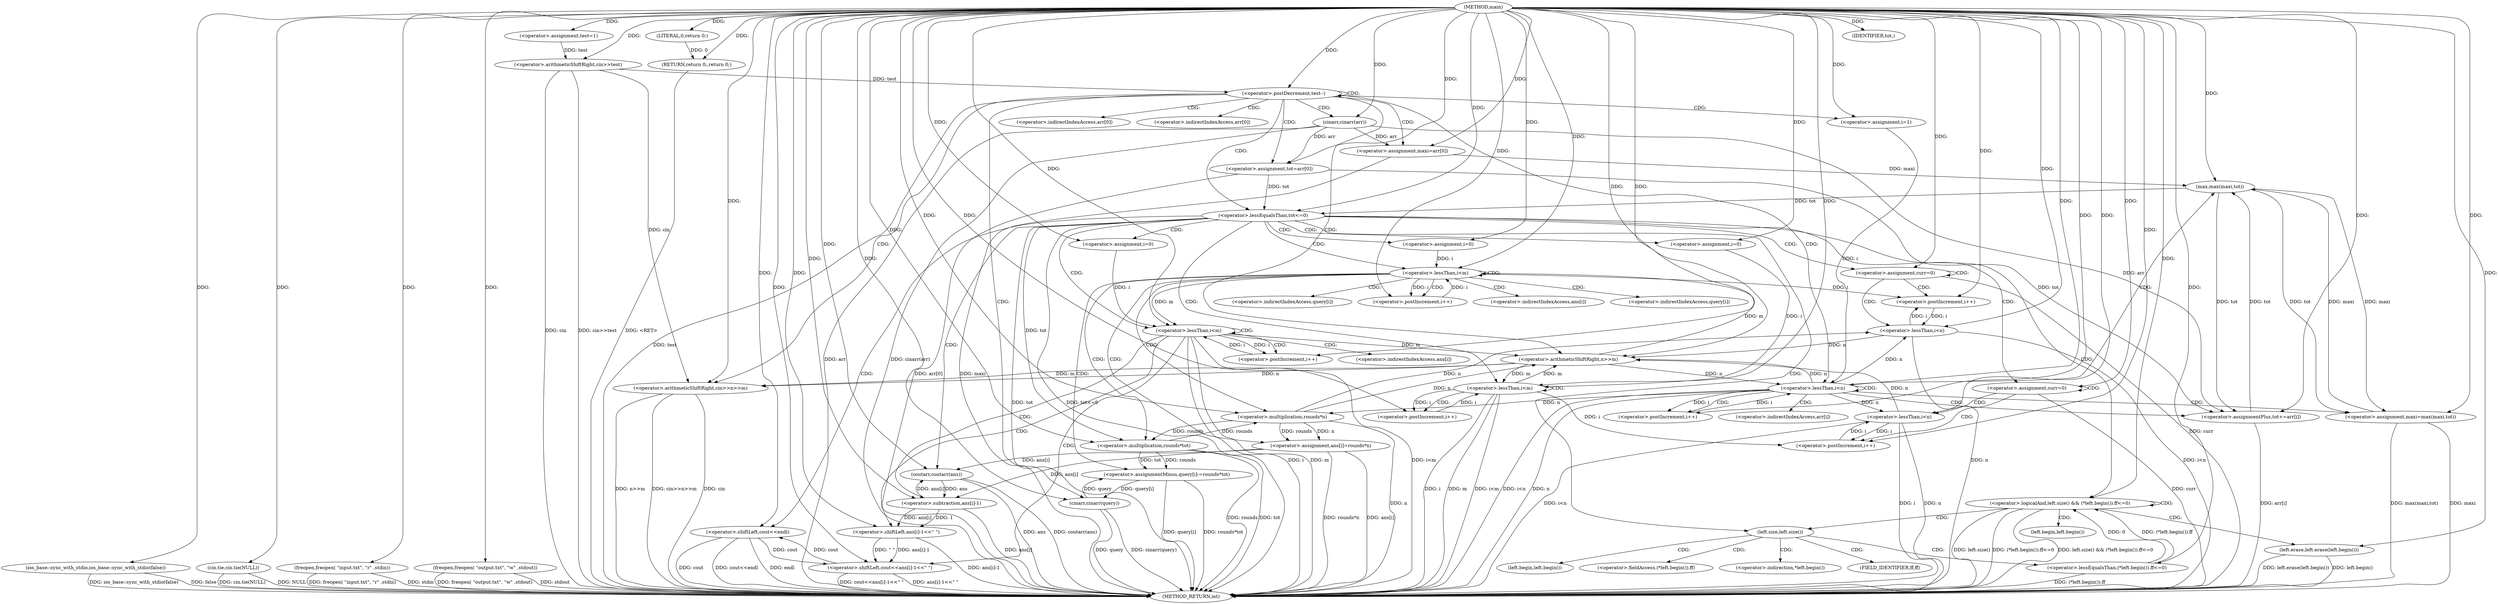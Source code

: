 digraph "main" {  
"1000112" [label = "(METHOD,main)" ]
"1000361" [label = "(METHOD_RETURN,int)" ]
"1000114" [label = "(ios_base::sync_with_stdio,ios_base::sync_with_stdio(false))" ]
"1000116" [label = "(cin.tie,cin.tie(NULL))" ]
"1000118" [label = "(freopen,freopen( \"input.txt\", \"r\" ,stdin))" ]
"1000122" [label = "(freopen,freopen( \"output.txt\", \"w\" ,stdout))" ]
"1000127" [label = "(<operator>.assignment,test=1)" ]
"1000130" [label = "(<operator>.arithmeticShiftRight,cin>>test)" ]
"1000359" [label = "(RETURN,return 0;,return 0;)" ]
"1000134" [label = "(<operator>.postDecrement,test--)" ]
"1000360" [label = "(LITERAL,0,return 0;)" ]
"1000139" [label = "(<operator>.arithmeticShiftRight,cin>>n>>m)" ]
"1000145" [label = "(cinarr,cinarr(arr))" ]
"1000148" [label = "(cinarr,cinarr(query))" ]
"1000151" [label = "(<operator>.assignment,maxi=arr[0])" ]
"1000157" [label = "(<operator>.assignment,tot=arr[0])" ]
"1000356" [label = "(<operator>.shiftLeft,cout<<endl)" ]
"1000164" [label = "(<operator>.assignment,i=1)" ]
"1000167" [label = "(<operator>.lessThan,i<n)" ]
"1000170" [label = "(<operator>.postIncrement,i++)" ]
"1000184" [label = "(<operator>.lessEqualsThan,tot<=0)" ]
"1000249" [label = "(<operator>.assignment,i=0)" ]
"1000252" [label = "(<operator>.lessThan,i<m)" ]
"1000255" [label = "(<operator>.postIncrement,i++)" ]
"1000279" [label = "(<operator>.logicalAnd,left.size() && (*left.begin()).ff<=0)" ]
"1000296" [label = "(<operator>.assignment,curr=0)" ]
"1000299" [label = "(<operator>.lessThan,i<n)" ]
"1000302" [label = "(<operator>.postIncrement,i++)" ]
"1000338" [label = "(<operator>.assignment,i=0)" ]
"1000341" [label = "(<operator>.lessThan,i<m)" ]
"1000344" [label = "(<operator>.postIncrement,i++)" ]
"1000141" [label = "(<operator>.arithmeticShiftRight,n>>m)" ]
"1000173" [label = "(<operator>.assignmentPlus,tot+=arr[i])" ]
"1000178" [label = "(<operator>.assignment,maxi=max(maxi,tot))" ]
"1000242" [label = "(coutarr,coutarr(ans))" ]
"1000258" [label = "(IDENTIFIER,tot,)" ]
"1000259" [label = "(<operator>.assignment,ans[i]=rounds*n)" ]
"1000266" [label = "(<operator>.assignmentMinus,query[i]-=rounds*tot)" ]
"1000288" [label = "(left.erase,left.erase(left.begin()))" ]
"1000347" [label = "(<operator>.shiftLeft,cout<<ans[i]-1<<\" \")" ]
"1000192" [label = "(<operator>.assignment,i=0)" ]
"1000195" [label = "(<operator>.lessThan,i<m)" ]
"1000198" [label = "(<operator>.postIncrement,i++)" ]
"1000208" [label = "(<operator>.assignment,curr=0)" ]
"1000211" [label = "(<operator>.lessThan,i<n)" ]
"1000214" [label = "(<operator>.postIncrement,i++)" ]
"1000281" [label = "(<operator>.lessEqualsThan,(*left.begin()).ff<=0)" ]
"1000180" [label = "(max,max(maxi,tot))" ]
"1000263" [label = "(<operator>.multiplication,rounds*n)" ]
"1000270" [label = "(<operator>.multiplication,rounds*tot)" ]
"1000349" [label = "(<operator>.shiftLeft,ans[i]-1<<\" \")" ]
"1000350" [label = "(<operator>.subtraction,ans[i]-1)" ]
"1000153" [label = "(<operator>.indirectIndexAccess,arr[0])" ]
"1000159" [label = "(<operator>.indirectIndexAccess,arr[0])" ]
"1000280" [label = "(left.size,left.size())" ]
"1000175" [label = "(<operator>.indirectIndexAccess,arr[i])" ]
"1000260" [label = "(<operator>.indirectIndexAccess,ans[i])" ]
"1000267" [label = "(<operator>.indirectIndexAccess,query[i])" ]
"1000274" [label = "(<operator>.indirectIndexAccess,query[i])" ]
"1000282" [label = "(<operator>.fieldAccess,(*left.begin()).ff)" ]
"1000289" [label = "(left.begin,left.begin())" ]
"1000283" [label = "(<operator>.indirection,*left.begin())" ]
"1000285" [label = "(FIELD_IDENTIFIER,ff,ff)" ]
"1000284" [label = "(left.begin,left.begin())" ]
"1000351" [label = "(<operator>.indirectIndexAccess,ans[i])" ]
  "1000114" -> "1000361"  [ label = "DDG: ios_base::sync_with_stdio(false)"] 
  "1000116" -> "1000361"  [ label = "DDG: cin.tie(NULL)"] 
  "1000118" -> "1000361"  [ label = "DDG: freopen( \"input.txt\", \"r\" ,stdin)"] 
  "1000122" -> "1000361"  [ label = "DDG: freopen( \"output.txt\", \"w\" ,stdout)"] 
  "1000130" -> "1000361"  [ label = "DDG: cin"] 
  "1000130" -> "1000361"  [ label = "DDG: cin>>test"] 
  "1000134" -> "1000361"  [ label = "DDG: test"] 
  "1000139" -> "1000361"  [ label = "DDG: cin"] 
  "1000139" -> "1000361"  [ label = "DDG: n>>m"] 
  "1000139" -> "1000361"  [ label = "DDG: cin>>n>>m"] 
  "1000145" -> "1000361"  [ label = "DDG: arr"] 
  "1000145" -> "1000361"  [ label = "DDG: cinarr(arr)"] 
  "1000148" -> "1000361"  [ label = "DDG: query"] 
  "1000148" -> "1000361"  [ label = "DDG: cinarr(query)"] 
  "1000151" -> "1000361"  [ label = "DDG: maxi"] 
  "1000157" -> "1000361"  [ label = "DDG: arr[0]"] 
  "1000167" -> "1000361"  [ label = "DDG: n"] 
  "1000167" -> "1000361"  [ label = "DDG: i<n"] 
  "1000184" -> "1000361"  [ label = "DDG: tot"] 
  "1000184" -> "1000361"  [ label = "DDG: tot<=0"] 
  "1000279" -> "1000361"  [ label = "DDG: left.size()"] 
  "1000281" -> "1000361"  [ label = "DDG: (*left.begin()).ff"] 
  "1000279" -> "1000361"  [ label = "DDG: (*left.begin()).ff<=0"] 
  "1000279" -> "1000361"  [ label = "DDG: left.size() && (*left.begin()).ff<=0"] 
  "1000296" -> "1000361"  [ label = "DDG: curr"] 
  "1000341" -> "1000361"  [ label = "DDG: i"] 
  "1000341" -> "1000361"  [ label = "DDG: m"] 
  "1000341" -> "1000361"  [ label = "DDG: i<m"] 
  "1000356" -> "1000361"  [ label = "DDG: cout"] 
  "1000356" -> "1000361"  [ label = "DDG: cout<<endl"] 
  "1000350" -> "1000361"  [ label = "DDG: ans[i]"] 
  "1000349" -> "1000361"  [ label = "DDG: ans[i]-1"] 
  "1000347" -> "1000361"  [ label = "DDG: ans[i]-1<<\" \""] 
  "1000347" -> "1000361"  [ label = "DDG: cout<<ans[i]-1<<\" \""] 
  "1000299" -> "1000361"  [ label = "DDG: n"] 
  "1000299" -> "1000361"  [ label = "DDG: i<n"] 
  "1000288" -> "1000361"  [ label = "DDG: left.begin()"] 
  "1000288" -> "1000361"  [ label = "DDG: left.erase(left.begin())"] 
  "1000259" -> "1000361"  [ label = "DDG: ans[i]"] 
  "1000263" -> "1000361"  [ label = "DDG: n"] 
  "1000259" -> "1000361"  [ label = "DDG: rounds*n"] 
  "1000266" -> "1000361"  [ label = "DDG: query[i]"] 
  "1000270" -> "1000361"  [ label = "DDG: rounds"] 
  "1000270" -> "1000361"  [ label = "DDG: tot"] 
  "1000266" -> "1000361"  [ label = "DDG: rounds*tot"] 
  "1000195" -> "1000361"  [ label = "DDG: i"] 
  "1000195" -> "1000361"  [ label = "DDG: m"] 
  "1000195" -> "1000361"  [ label = "DDG: i<m"] 
  "1000208" -> "1000361"  [ label = "DDG: curr"] 
  "1000242" -> "1000361"  [ label = "DDG: ans"] 
  "1000242" -> "1000361"  [ label = "DDG: coutarr(ans)"] 
  "1000211" -> "1000361"  [ label = "DDG: i"] 
  "1000211" -> "1000361"  [ label = "DDG: n"] 
  "1000211" -> "1000361"  [ label = "DDG: i<n"] 
  "1000173" -> "1000361"  [ label = "DDG: arr[i]"] 
  "1000178" -> "1000361"  [ label = "DDG: maxi"] 
  "1000178" -> "1000361"  [ label = "DDG: max(maxi,tot)"] 
  "1000359" -> "1000361"  [ label = "DDG: <RET>"] 
  "1000116" -> "1000361"  [ label = "DDG: NULL"] 
  "1000122" -> "1000361"  [ label = "DDG: stdout"] 
  "1000118" -> "1000361"  [ label = "DDG: stdin"] 
  "1000114" -> "1000361"  [ label = "DDG: false"] 
  "1000356" -> "1000361"  [ label = "DDG: endl"] 
  "1000112" -> "1000127"  [ label = "DDG: "] 
  "1000360" -> "1000359"  [ label = "DDG: 0"] 
  "1000112" -> "1000359"  [ label = "DDG: "] 
  "1000112" -> "1000114"  [ label = "DDG: "] 
  "1000112" -> "1000116"  [ label = "DDG: "] 
  "1000112" -> "1000118"  [ label = "DDG: "] 
  "1000112" -> "1000122"  [ label = "DDG: "] 
  "1000112" -> "1000130"  [ label = "DDG: "] 
  "1000127" -> "1000130"  [ label = "DDG: test"] 
  "1000112" -> "1000360"  [ label = "DDG: "] 
  "1000130" -> "1000134"  [ label = "DDG: test"] 
  "1000112" -> "1000134"  [ label = "DDG: "] 
  "1000145" -> "1000151"  [ label = "DDG: arr"] 
  "1000145" -> "1000157"  [ label = "DDG: arr"] 
  "1000130" -> "1000139"  [ label = "DDG: cin"] 
  "1000112" -> "1000139"  [ label = "DDG: "] 
  "1000141" -> "1000139"  [ label = "DDG: n"] 
  "1000141" -> "1000139"  [ label = "DDG: m"] 
  "1000112" -> "1000145"  [ label = "DDG: "] 
  "1000266" -> "1000148"  [ label = "DDG: query[i]"] 
  "1000112" -> "1000148"  [ label = "DDG: "] 
  "1000112" -> "1000151"  [ label = "DDG: "] 
  "1000112" -> "1000157"  [ label = "DDG: "] 
  "1000112" -> "1000164"  [ label = "DDG: "] 
  "1000112" -> "1000249"  [ label = "DDG: "] 
  "1000112" -> "1000296"  [ label = "DDG: "] 
  "1000112" -> "1000338"  [ label = "DDG: "] 
  "1000347" -> "1000356"  [ label = "DDG: cout"] 
  "1000112" -> "1000356"  [ label = "DDG: "] 
  "1000167" -> "1000141"  [ label = "DDG: n"] 
  "1000299" -> "1000141"  [ label = "DDG: n"] 
  "1000263" -> "1000141"  [ label = "DDG: n"] 
  "1000211" -> "1000141"  [ label = "DDG: n"] 
  "1000112" -> "1000141"  [ label = "DDG: "] 
  "1000341" -> "1000141"  [ label = "DDG: m"] 
  "1000195" -> "1000141"  [ label = "DDG: m"] 
  "1000164" -> "1000167"  [ label = "DDG: i"] 
  "1000170" -> "1000167"  [ label = "DDG: i"] 
  "1000112" -> "1000167"  [ label = "DDG: "] 
  "1000141" -> "1000167"  [ label = "DDG: n"] 
  "1000167" -> "1000170"  [ label = "DDG: i"] 
  "1000112" -> "1000170"  [ label = "DDG: "] 
  "1000145" -> "1000173"  [ label = "DDG: arr"] 
  "1000180" -> "1000178"  [ label = "DDG: tot"] 
  "1000180" -> "1000178"  [ label = "DDG: maxi"] 
  "1000157" -> "1000184"  [ label = "DDG: tot"] 
  "1000180" -> "1000184"  [ label = "DDG: tot"] 
  "1000112" -> "1000184"  [ label = "DDG: "] 
  "1000249" -> "1000252"  [ label = "DDG: i"] 
  "1000255" -> "1000252"  [ label = "DDG: i"] 
  "1000112" -> "1000252"  [ label = "DDG: "] 
  "1000141" -> "1000252"  [ label = "DDG: m"] 
  "1000252" -> "1000255"  [ label = "DDG: i"] 
  "1000112" -> "1000255"  [ label = "DDG: "] 
  "1000112" -> "1000258"  [ label = "DDG: "] 
  "1000263" -> "1000259"  [ label = "DDG: n"] 
  "1000263" -> "1000259"  [ label = "DDG: rounds"] 
  "1000270" -> "1000266"  [ label = "DDG: rounds"] 
  "1000270" -> "1000266"  [ label = "DDG: tot"] 
  "1000112" -> "1000279"  [ label = "DDG: "] 
  "1000281" -> "1000279"  [ label = "DDG: (*left.begin()).ff"] 
  "1000281" -> "1000279"  [ label = "DDG: 0"] 
  "1000302" -> "1000299"  [ label = "DDG: i"] 
  "1000112" -> "1000299"  [ label = "DDG: "] 
  "1000167" -> "1000299"  [ label = "DDG: n"] 
  "1000263" -> "1000299"  [ label = "DDG: n"] 
  "1000252" -> "1000302"  [ label = "DDG: i"] 
  "1000299" -> "1000302"  [ label = "DDG: i"] 
  "1000112" -> "1000302"  [ label = "DDG: "] 
  "1000338" -> "1000341"  [ label = "DDG: i"] 
  "1000344" -> "1000341"  [ label = "DDG: i"] 
  "1000112" -> "1000341"  [ label = "DDG: "] 
  "1000252" -> "1000341"  [ label = "DDG: m"] 
  "1000341" -> "1000344"  [ label = "DDG: i"] 
  "1000112" -> "1000344"  [ label = "DDG: "] 
  "1000157" -> "1000173"  [ label = "DDG: tot"] 
  "1000180" -> "1000173"  [ label = "DDG: tot"] 
  "1000112" -> "1000173"  [ label = "DDG: "] 
  "1000112" -> "1000178"  [ label = "DDG: "] 
  "1000112" -> "1000192"  [ label = "DDG: "] 
  "1000112" -> "1000208"  [ label = "DDG: "] 
  "1000350" -> "1000242"  [ label = "DDG: ans[i]"] 
  "1000259" -> "1000242"  [ label = "DDG: ans[i]"] 
  "1000112" -> "1000242"  [ label = "DDG: "] 
  "1000148" -> "1000266"  [ label = "DDG: query"] 
  "1000112" -> "1000281"  [ label = "DDG: "] 
  "1000112" -> "1000288"  [ label = "DDG: "] 
  "1000356" -> "1000347"  [ label = "DDG: cout"] 
  "1000112" -> "1000347"  [ label = "DDG: "] 
  "1000349" -> "1000347"  [ label = "DDG: \" \""] 
  "1000349" -> "1000347"  [ label = "DDG: ans[i]-1"] 
  "1000151" -> "1000180"  [ label = "DDG: maxi"] 
  "1000178" -> "1000180"  [ label = "DDG: maxi"] 
  "1000112" -> "1000180"  [ label = "DDG: "] 
  "1000173" -> "1000180"  [ label = "DDG: tot"] 
  "1000192" -> "1000195"  [ label = "DDG: i"] 
  "1000198" -> "1000195"  [ label = "DDG: i"] 
  "1000112" -> "1000195"  [ label = "DDG: "] 
  "1000141" -> "1000195"  [ label = "DDG: m"] 
  "1000195" -> "1000198"  [ label = "DDG: i"] 
  "1000112" -> "1000198"  [ label = "DDG: "] 
  "1000214" -> "1000211"  [ label = "DDG: i"] 
  "1000112" -> "1000211"  [ label = "DDG: "] 
  "1000167" -> "1000211"  [ label = "DDG: n"] 
  "1000195" -> "1000214"  [ label = "DDG: i"] 
  "1000211" -> "1000214"  [ label = "DDG: i"] 
  "1000112" -> "1000214"  [ label = "DDG: "] 
  "1000270" -> "1000263"  [ label = "DDG: rounds"] 
  "1000112" -> "1000263"  [ label = "DDG: "] 
  "1000167" -> "1000263"  [ label = "DDG: n"] 
  "1000263" -> "1000270"  [ label = "DDG: rounds"] 
  "1000112" -> "1000270"  [ label = "DDG: "] 
  "1000184" -> "1000270"  [ label = "DDG: tot"] 
  "1000350" -> "1000349"  [ label = "DDG: ans[i]"] 
  "1000350" -> "1000349"  [ label = "DDG: 1"] 
  "1000112" -> "1000349"  [ label = "DDG: "] 
  "1000259" -> "1000350"  [ label = "DDG: ans[i]"] 
  "1000242" -> "1000350"  [ label = "DDG: ans"] 
  "1000112" -> "1000350"  [ label = "DDG: "] 
  "1000134" -> "1000164"  [ label = "CDG: "] 
  "1000134" -> "1000141"  [ label = "CDG: "] 
  "1000134" -> "1000139"  [ label = "CDG: "] 
  "1000134" -> "1000148"  [ label = "CDG: "] 
  "1000134" -> "1000157"  [ label = "CDG: "] 
  "1000134" -> "1000167"  [ label = "CDG: "] 
  "1000134" -> "1000151"  [ label = "CDG: "] 
  "1000134" -> "1000145"  [ label = "CDG: "] 
  "1000134" -> "1000153"  [ label = "CDG: "] 
  "1000134" -> "1000159"  [ label = "CDG: "] 
  "1000134" -> "1000184"  [ label = "CDG: "] 
  "1000134" -> "1000134"  [ label = "CDG: "] 
  "1000167" -> "1000180"  [ label = "CDG: "] 
  "1000167" -> "1000167"  [ label = "CDG: "] 
  "1000167" -> "1000175"  [ label = "CDG: "] 
  "1000167" -> "1000178"  [ label = "CDG: "] 
  "1000167" -> "1000173"  [ label = "CDG: "] 
  "1000167" -> "1000170"  [ label = "CDG: "] 
  "1000184" -> "1000208"  [ label = "CDG: "] 
  "1000184" -> "1000338"  [ label = "CDG: "] 
  "1000184" -> "1000242"  [ label = "CDG: "] 
  "1000184" -> "1000192"  [ label = "CDG: "] 
  "1000184" -> "1000279"  [ label = "CDG: "] 
  "1000184" -> "1000341"  [ label = "CDG: "] 
  "1000184" -> "1000195"  [ label = "CDG: "] 
  "1000184" -> "1000356"  [ label = "CDG: "] 
  "1000184" -> "1000296"  [ label = "CDG: "] 
  "1000184" -> "1000280"  [ label = "CDG: "] 
  "1000184" -> "1000252"  [ label = "CDG: "] 
  "1000184" -> "1000249"  [ label = "CDG: "] 
  "1000252" -> "1000260"  [ label = "CDG: "] 
  "1000252" -> "1000255"  [ label = "CDG: "] 
  "1000252" -> "1000274"  [ label = "CDG: "] 
  "1000252" -> "1000259"  [ label = "CDG: "] 
  "1000252" -> "1000270"  [ label = "CDG: "] 
  "1000252" -> "1000263"  [ label = "CDG: "] 
  "1000252" -> "1000266"  [ label = "CDG: "] 
  "1000252" -> "1000252"  [ label = "CDG: "] 
  "1000252" -> "1000267"  [ label = "CDG: "] 
  "1000279" -> "1000289"  [ label = "CDG: "] 
  "1000279" -> "1000288"  [ label = "CDG: "] 
  "1000279" -> "1000279"  [ label = "CDG: "] 
  "1000279" -> "1000280"  [ label = "CDG: "] 
  "1000296" -> "1000302"  [ label = "CDG: "] 
  "1000296" -> "1000299"  [ label = "CDG: "] 
  "1000296" -> "1000296"  [ label = "CDG: "] 
  "1000341" -> "1000349"  [ label = "CDG: "] 
  "1000341" -> "1000341"  [ label = "CDG: "] 
  "1000341" -> "1000350"  [ label = "CDG: "] 
  "1000341" -> "1000344"  [ label = "CDG: "] 
  "1000341" -> "1000351"  [ label = "CDG: "] 
  "1000341" -> "1000347"  [ label = "CDG: "] 
  "1000280" -> "1000285"  [ label = "CDG: "] 
  "1000280" -> "1000281"  [ label = "CDG: "] 
  "1000280" -> "1000282"  [ label = "CDG: "] 
  "1000280" -> "1000284"  [ label = "CDG: "] 
  "1000280" -> "1000283"  [ label = "CDG: "] 
  "1000195" -> "1000198"  [ label = "CDG: "] 
  "1000195" -> "1000195"  [ label = "CDG: "] 
  "1000208" -> "1000211"  [ label = "CDG: "] 
  "1000208" -> "1000208"  [ label = "CDG: "] 
  "1000208" -> "1000214"  [ label = "CDG: "] 
}
